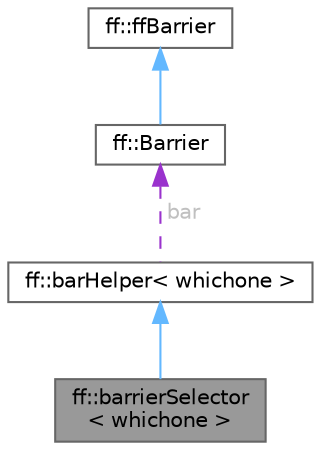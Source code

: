 digraph "ff::barrierSelector&lt; whichone &gt;"
{
 // LATEX_PDF_SIZE
  bgcolor="transparent";
  edge [fontname=Helvetica,fontsize=10,labelfontname=Helvetica,labelfontsize=10];
  node [fontname=Helvetica,fontsize=10,shape=box,height=0.2,width=0.4];
  Node1 [id="Node000001",label="ff::barrierSelector\l\< whichone \>",height=0.2,width=0.4,color="gray40", fillcolor="grey60", style="filled", fontcolor="black",tooltip="It allows to select (at compile time) between blocking (false) and non-blocking (true) barriers."];
  Node2 -> Node1 [id="edge1_Node000001_Node000002",dir="back",color="steelblue1",style="solid",tooltip=" "];
  Node2 [id="Node000002",label="ff::barHelper\< whichone \>",height=0.2,width=0.4,color="gray40", fillcolor="white", style="filled",URL="$structff_1_1bar_helper.html",tooltip=" "];
  Node3 -> Node2 [id="edge2_Node000002_Node000003",dir="back",color="darkorchid3",style="dashed",tooltip=" ",label=" bar",fontcolor="grey" ];
  Node3 [id="Node000003",label="ff::Barrier",height=0.2,width=0.4,color="gray40", fillcolor="white", style="filled",URL="$classff_1_1_barrier.html",tooltip="Blocking barrier - Used only to start all nodes synchronously"];
  Node4 -> Node3 [id="edge3_Node000003_Node000004",dir="back",color="steelblue1",style="solid",tooltip=" "];
  Node4 [id="Node000004",label="ff::ffBarrier",height=0.2,width=0.4,color="gray40", fillcolor="white", style="filled",URL="$structff_1_1ff_barrier.html",tooltip="Just a barrier interface"];
}
